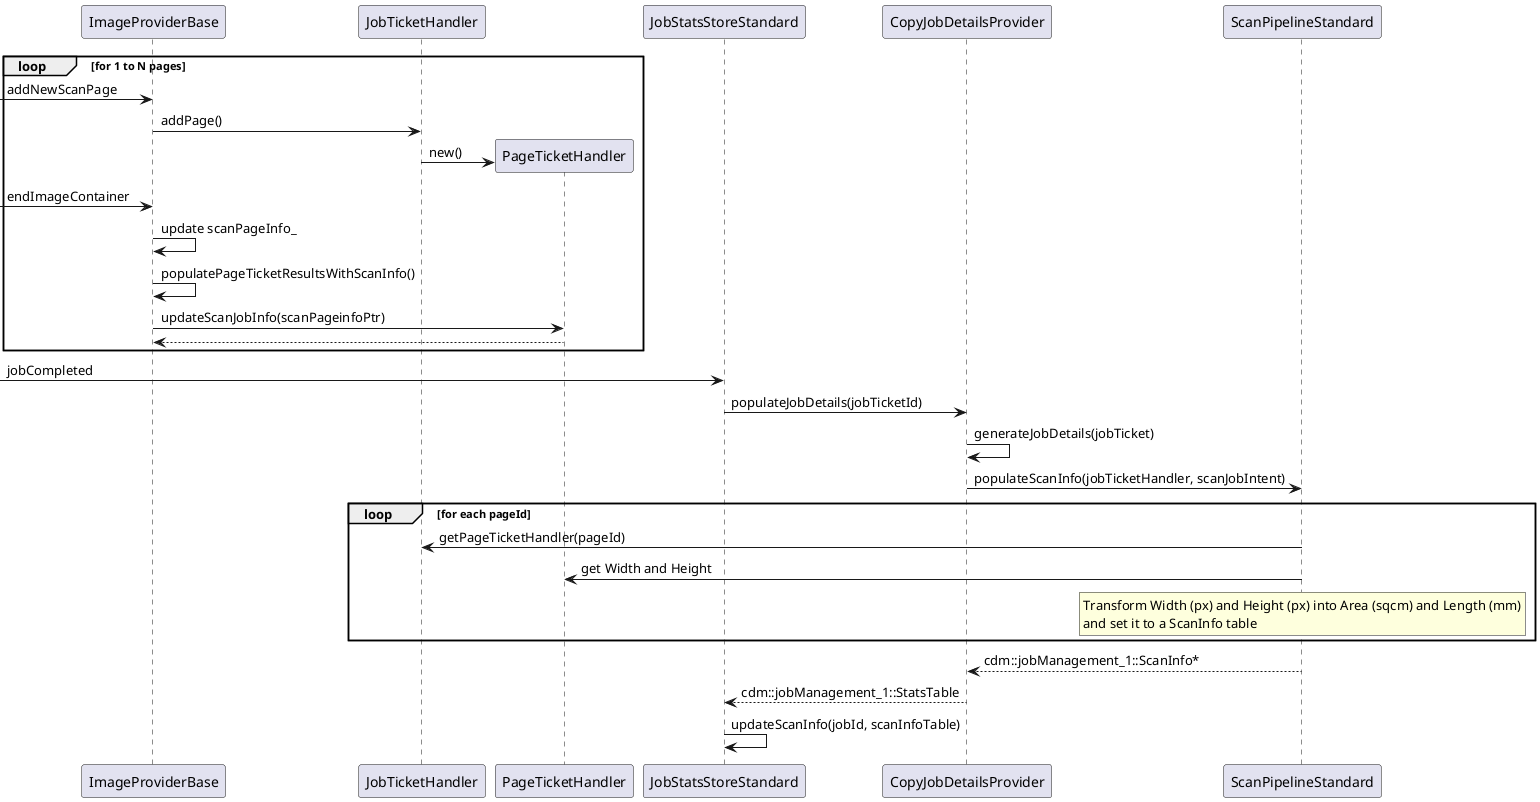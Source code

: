 @startuml Copy job accounting

loop for 1 to N pages
    -> ImageProviderBase : addNewScanPage
    ImageProviderBase -> JobTicketHandler : addPage()
    create PageTicketHandler
    JobTicketHandler -> PageTicketHandler : new()
    -> ImageProviderBase : endImageContainer
    ImageProviderBase -> ImageProviderBase : update scanPageInfo_
    ImageProviderBase -> ImageProviderBase : populatePageTicketResultsWithScanInfo()
    ImageProviderBase -> PageTicketHandler : updateScanJobInfo(scanPageinfoPtr)
    PageTicketHandler --> ImageProviderBase
end

-> JobStatsStoreStandard : jobCompleted
JobStatsStoreStandard -> CopyJobDetailsProvider : populateJobDetails(jobTicketId)
CopyJobDetailsProvider -> CopyJobDetailsProvider : generateJobDetails(jobTicket)
CopyJobDetailsProvider -> ScanPipelineStandard : populateScanInfo(jobTicketHandler, scanJobIntent)

loop for each pageId
    ScanPipelineStandard -> JobTicketHandler : getPageTicketHandler(pageId)
    ScanPipelineStandard -> PageTicketHandler : get Width and Height
    rnote over of ScanPipelineStandard
        Transform Width (px) and Height (px) into Area (sqcm) and Length (mm)
        and set it to a ScanInfo table
    end note
end
ScanPipelineStandard --> CopyJobDetailsProvider : cdm::jobManagement_1::ScanInfo*
CopyJobDetailsProvider --> JobStatsStoreStandard : cdm::jobManagement_1::StatsTable

JobStatsStoreStandard -> JobStatsStoreStandard : updateScanInfo(jobId, scanInfoTable)

@enduml